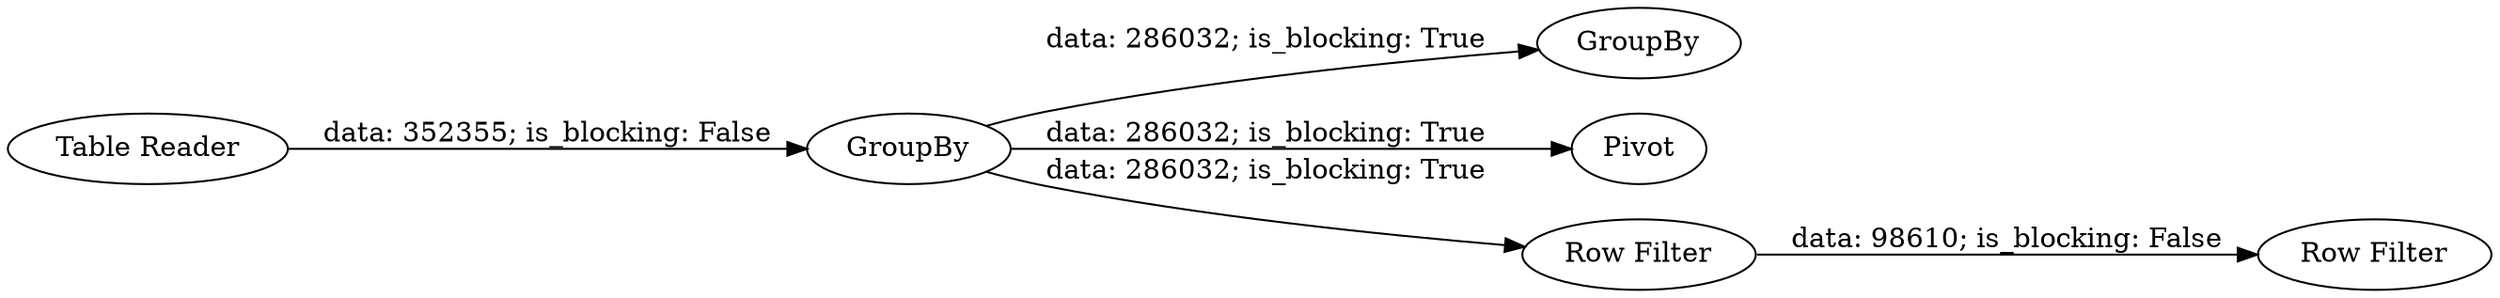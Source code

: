digraph {
	"1559163531300100567_6" [label="Row Filter"]
	"1559163531300100567_2" [label=GroupBy]
	"1559163531300100567_3" [label=GroupBy]
	"1559163531300100567_1" [label="Table Reader"]
	"1559163531300100567_4" [label=Pivot]
	"1559163531300100567_5" [label="Row Filter"]
	"1559163531300100567_2" -> "1559163531300100567_5" [label="data: 286032; is_blocking: True"]
	"1559163531300100567_2" -> "1559163531300100567_3" [label="data: 286032; is_blocking: True"]
	"1559163531300100567_2" -> "1559163531300100567_4" [label="data: 286032; is_blocking: True"]
	"1559163531300100567_1" -> "1559163531300100567_2" [label="data: 352355; is_blocking: False"]
	"1559163531300100567_5" -> "1559163531300100567_6" [label="data: 98610; is_blocking: False"]
	rankdir=LR
}
